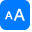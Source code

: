 <mxfile version="13.6.5" type="github">
  <diagram id="WI9T0HZ2pTsCkuznbFz-" name="Page-1">
    <mxGraphModel dx="989" dy="779" grid="1" gridSize="10" guides="1" tooltips="1" connect="1" arrows="1" fold="1" page="1" pageScale="1" pageWidth="1169" pageHeight="827" math="0" shadow="0">
      <root>
        <mxCell id="0" />
        <mxCell id="1" parent="0" />
        <mxCell id="btJTkkYNOFvpyjMDC1MP-8" value="" style="html=1;strokeWidth=1;shadow=0;dashed=0;shape=mxgraph.ios7.misc.text_size;fillColor=#007AFF;strokeColor=none;buttonText=;strokeColor2=#222222;fontColor=#222222;fontSize=8;verticalLabelPosition=bottom;verticalAlign=top;align=center;" vertex="1" parent="1">
          <mxGeometry x="210" y="230" width="15" height="15" as="geometry" />
        </mxCell>
      </root>
    </mxGraphModel>
  </diagram>
</mxfile>
